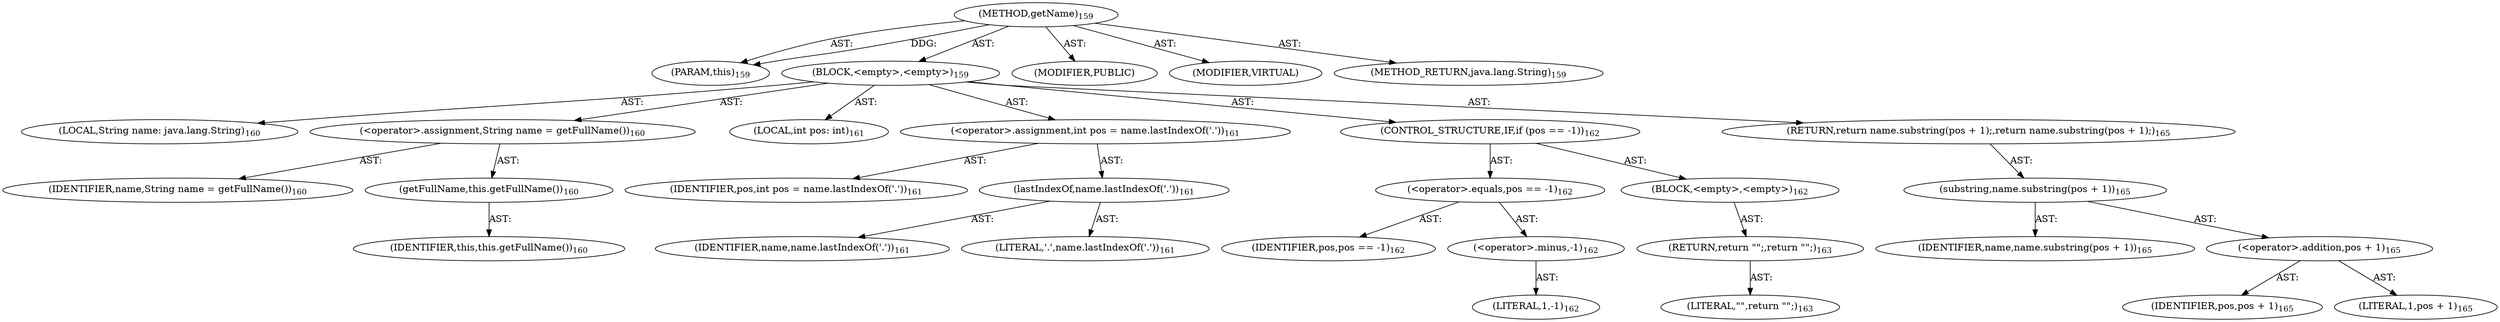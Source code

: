 digraph "getName" {  
"111669149701" [label = <(METHOD,getName)<SUB>159</SUB>> ]
"115964116992" [label = <(PARAM,this)<SUB>159</SUB>> ]
"25769803788" [label = <(BLOCK,&lt;empty&gt;,&lt;empty&gt;)<SUB>159</SUB>> ]
"94489280530" [label = <(LOCAL,String name: java.lang.String)<SUB>160</SUB>> ]
"30064771157" [label = <(&lt;operator&gt;.assignment,String name = getFullName())<SUB>160</SUB>> ]
"68719476823" [label = <(IDENTIFIER,name,String name = getFullName())<SUB>160</SUB>> ]
"30064771158" [label = <(getFullName,this.getFullName())<SUB>160</SUB>> ]
"68719476736" [label = <(IDENTIFIER,this,this.getFullName())<SUB>160</SUB>> ]
"94489280531" [label = <(LOCAL,int pos: int)<SUB>161</SUB>> ]
"30064771159" [label = <(&lt;operator&gt;.assignment,int pos = name.lastIndexOf('.'))<SUB>161</SUB>> ]
"68719476824" [label = <(IDENTIFIER,pos,int pos = name.lastIndexOf('.'))<SUB>161</SUB>> ]
"30064771160" [label = <(lastIndexOf,name.lastIndexOf('.'))<SUB>161</SUB>> ]
"68719476825" [label = <(IDENTIFIER,name,name.lastIndexOf('.'))<SUB>161</SUB>> ]
"90194313226" [label = <(LITERAL,'.',name.lastIndexOf('.'))<SUB>161</SUB>> ]
"47244640262" [label = <(CONTROL_STRUCTURE,IF,if (pos == -1))<SUB>162</SUB>> ]
"30064771161" [label = <(&lt;operator&gt;.equals,pos == -1)<SUB>162</SUB>> ]
"68719476826" [label = <(IDENTIFIER,pos,pos == -1)<SUB>162</SUB>> ]
"30064771162" [label = <(&lt;operator&gt;.minus,-1)<SUB>162</SUB>> ]
"90194313227" [label = <(LITERAL,1,-1)<SUB>162</SUB>> ]
"25769803789" [label = <(BLOCK,&lt;empty&gt;,&lt;empty&gt;)<SUB>162</SUB>> ]
"146028888068" [label = <(RETURN,return &quot;&quot;;,return &quot;&quot;;)<SUB>163</SUB>> ]
"90194313228" [label = <(LITERAL,&quot;&quot;,return &quot;&quot;;)<SUB>163</SUB>> ]
"146028888069" [label = <(RETURN,return name.substring(pos + 1);,return name.substring(pos + 1);)<SUB>165</SUB>> ]
"30064771163" [label = <(substring,name.substring(pos + 1))<SUB>165</SUB>> ]
"68719476827" [label = <(IDENTIFIER,name,name.substring(pos + 1))<SUB>165</SUB>> ]
"30064771164" [label = <(&lt;operator&gt;.addition,pos + 1)<SUB>165</SUB>> ]
"68719476828" [label = <(IDENTIFIER,pos,pos + 1)<SUB>165</SUB>> ]
"90194313229" [label = <(LITERAL,1,pos + 1)<SUB>165</SUB>> ]
"133143986190" [label = <(MODIFIER,PUBLIC)> ]
"133143986191" [label = <(MODIFIER,VIRTUAL)> ]
"128849018885" [label = <(METHOD_RETURN,java.lang.String)<SUB>159</SUB>> ]
  "111669149701" -> "115964116992"  [ label = "AST: "] 
  "111669149701" -> "25769803788"  [ label = "AST: "] 
  "111669149701" -> "133143986190"  [ label = "AST: "] 
  "111669149701" -> "133143986191"  [ label = "AST: "] 
  "111669149701" -> "128849018885"  [ label = "AST: "] 
  "25769803788" -> "94489280530"  [ label = "AST: "] 
  "25769803788" -> "30064771157"  [ label = "AST: "] 
  "25769803788" -> "94489280531"  [ label = "AST: "] 
  "25769803788" -> "30064771159"  [ label = "AST: "] 
  "25769803788" -> "47244640262"  [ label = "AST: "] 
  "25769803788" -> "146028888069"  [ label = "AST: "] 
  "30064771157" -> "68719476823"  [ label = "AST: "] 
  "30064771157" -> "30064771158"  [ label = "AST: "] 
  "30064771158" -> "68719476736"  [ label = "AST: "] 
  "30064771159" -> "68719476824"  [ label = "AST: "] 
  "30064771159" -> "30064771160"  [ label = "AST: "] 
  "30064771160" -> "68719476825"  [ label = "AST: "] 
  "30064771160" -> "90194313226"  [ label = "AST: "] 
  "47244640262" -> "30064771161"  [ label = "AST: "] 
  "47244640262" -> "25769803789"  [ label = "AST: "] 
  "30064771161" -> "68719476826"  [ label = "AST: "] 
  "30064771161" -> "30064771162"  [ label = "AST: "] 
  "30064771162" -> "90194313227"  [ label = "AST: "] 
  "25769803789" -> "146028888068"  [ label = "AST: "] 
  "146028888068" -> "90194313228"  [ label = "AST: "] 
  "146028888069" -> "30064771163"  [ label = "AST: "] 
  "30064771163" -> "68719476827"  [ label = "AST: "] 
  "30064771163" -> "30064771164"  [ label = "AST: "] 
  "30064771164" -> "68719476828"  [ label = "AST: "] 
  "30064771164" -> "90194313229"  [ label = "AST: "] 
  "111669149701" -> "115964116992"  [ label = "DDG: "] 
}
